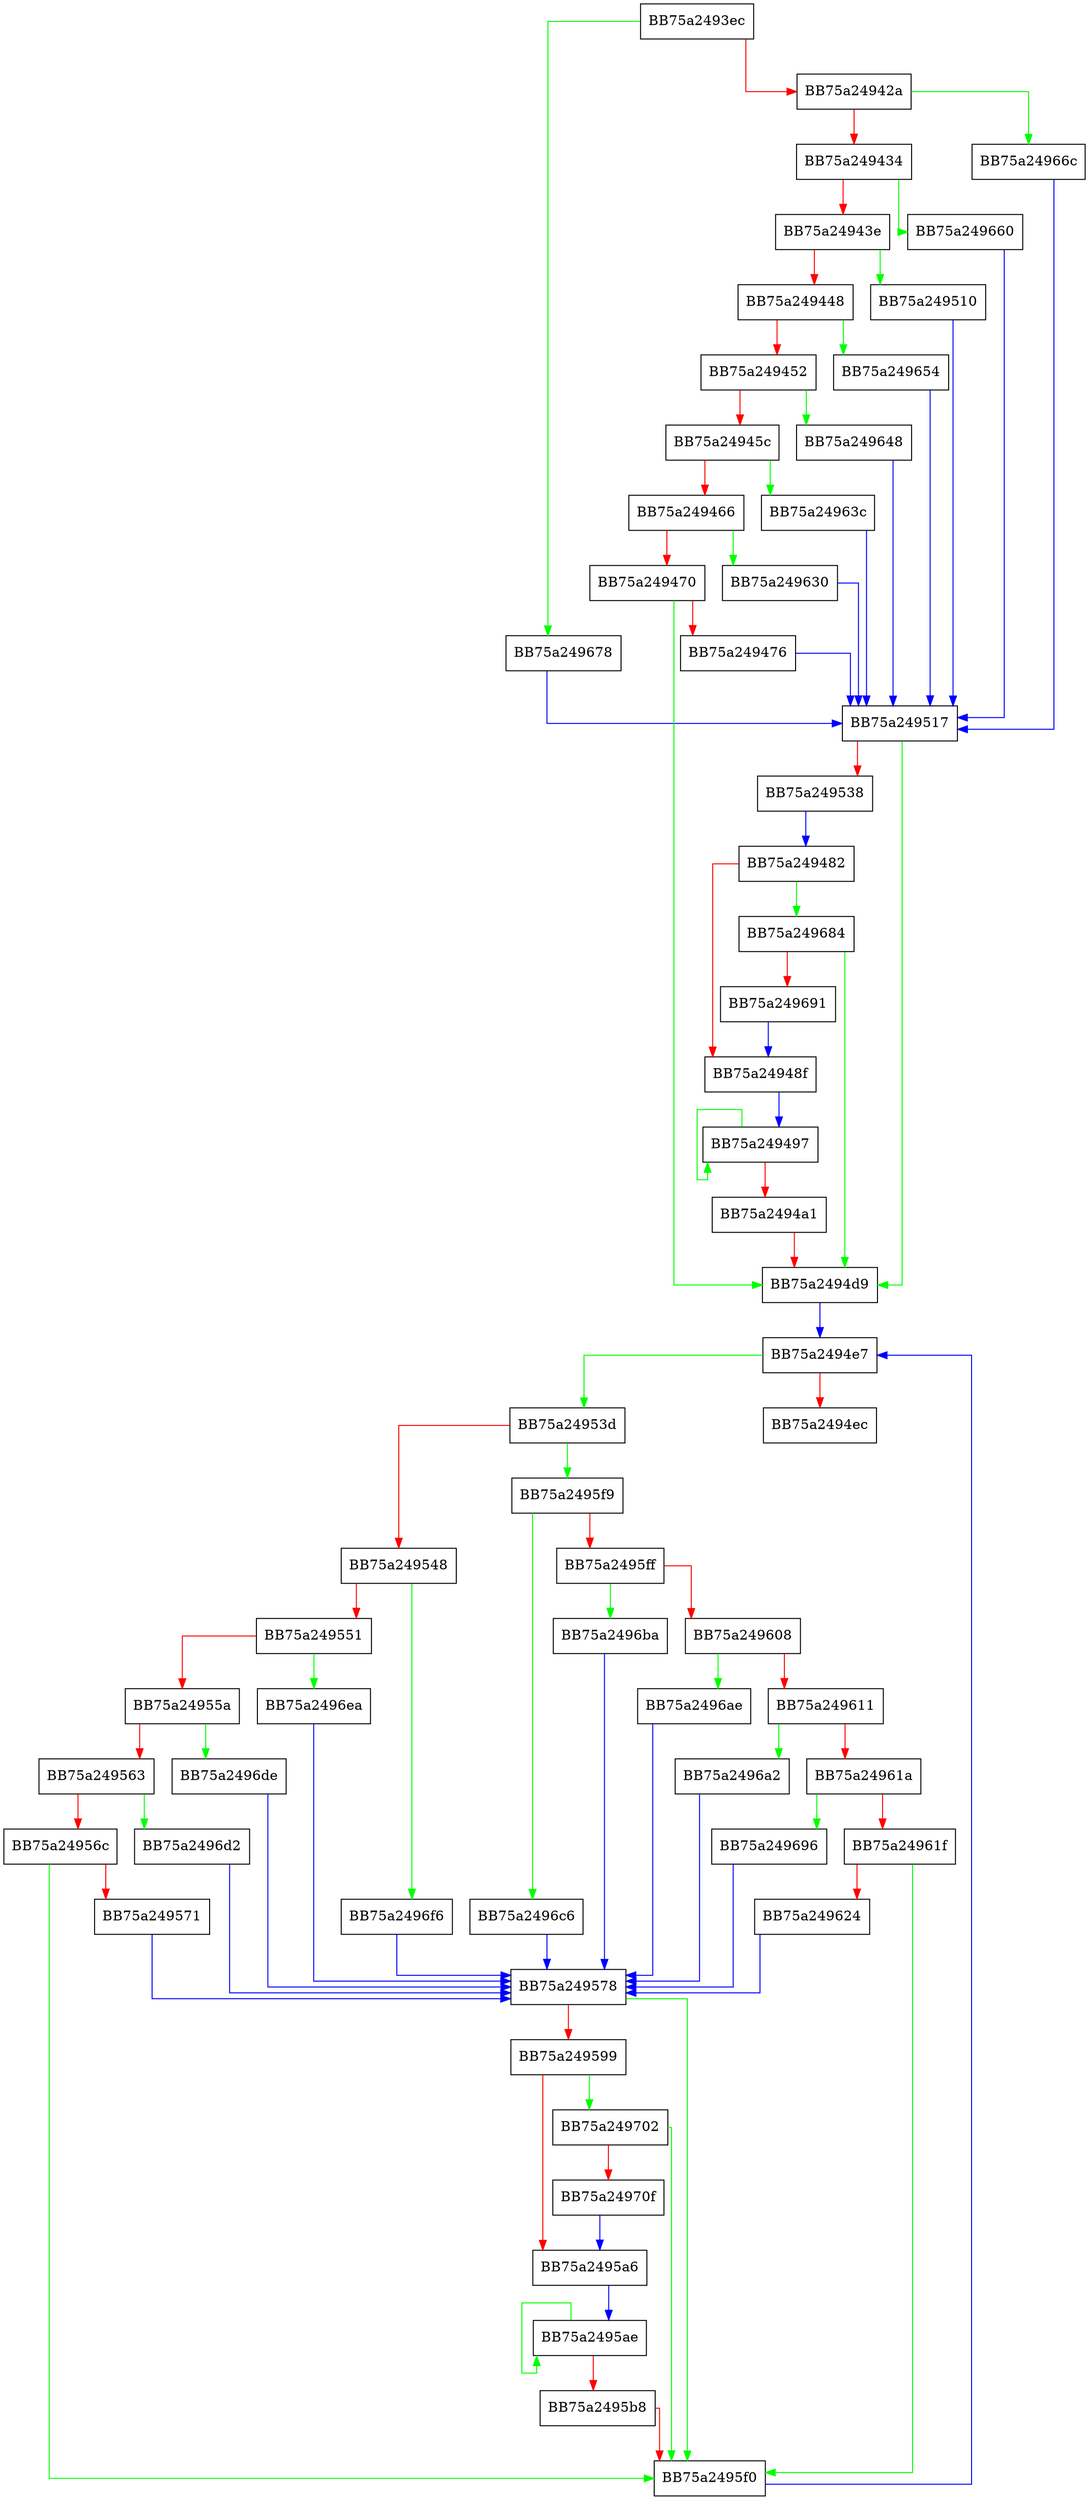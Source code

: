 digraph PLI_logInfo {
  node [shape="box"];
  graph [splines=ortho];
  BB75a2493ec -> BB75a249678 [color="green"];
  BB75a2493ec -> BB75a24942a [color="red"];
  BB75a24942a -> BB75a24966c [color="green"];
  BB75a24942a -> BB75a249434 [color="red"];
  BB75a249434 -> BB75a249660 [color="green"];
  BB75a249434 -> BB75a24943e [color="red"];
  BB75a24943e -> BB75a249510 [color="green"];
  BB75a24943e -> BB75a249448 [color="red"];
  BB75a249448 -> BB75a249654 [color="green"];
  BB75a249448 -> BB75a249452 [color="red"];
  BB75a249452 -> BB75a249648 [color="green"];
  BB75a249452 -> BB75a24945c [color="red"];
  BB75a24945c -> BB75a24963c [color="green"];
  BB75a24945c -> BB75a249466 [color="red"];
  BB75a249466 -> BB75a249630 [color="green"];
  BB75a249466 -> BB75a249470 [color="red"];
  BB75a249470 -> BB75a2494d9 [color="green"];
  BB75a249470 -> BB75a249476 [color="red"];
  BB75a249476 -> BB75a249517 [color="blue"];
  BB75a249482 -> BB75a249684 [color="green"];
  BB75a249482 -> BB75a24948f [color="red"];
  BB75a24948f -> BB75a249497 [color="blue"];
  BB75a249497 -> BB75a249497 [color="green"];
  BB75a249497 -> BB75a2494a1 [color="red"];
  BB75a2494a1 -> BB75a2494d9 [color="red"];
  BB75a2494d9 -> BB75a2494e7 [color="blue"];
  BB75a2494e7 -> BB75a24953d [color="green"];
  BB75a2494e7 -> BB75a2494ec [color="red"];
  BB75a249510 -> BB75a249517 [color="blue"];
  BB75a249517 -> BB75a2494d9 [color="green"];
  BB75a249517 -> BB75a249538 [color="red"];
  BB75a249538 -> BB75a249482 [color="blue"];
  BB75a24953d -> BB75a2495f9 [color="green"];
  BB75a24953d -> BB75a249548 [color="red"];
  BB75a249548 -> BB75a2496f6 [color="green"];
  BB75a249548 -> BB75a249551 [color="red"];
  BB75a249551 -> BB75a2496ea [color="green"];
  BB75a249551 -> BB75a24955a [color="red"];
  BB75a24955a -> BB75a2496de [color="green"];
  BB75a24955a -> BB75a249563 [color="red"];
  BB75a249563 -> BB75a2496d2 [color="green"];
  BB75a249563 -> BB75a24956c [color="red"];
  BB75a24956c -> BB75a2495f0 [color="green"];
  BB75a24956c -> BB75a249571 [color="red"];
  BB75a249571 -> BB75a249578 [color="blue"];
  BB75a249578 -> BB75a2495f0 [color="green"];
  BB75a249578 -> BB75a249599 [color="red"];
  BB75a249599 -> BB75a249702 [color="green"];
  BB75a249599 -> BB75a2495a6 [color="red"];
  BB75a2495a6 -> BB75a2495ae [color="blue"];
  BB75a2495ae -> BB75a2495ae [color="green"];
  BB75a2495ae -> BB75a2495b8 [color="red"];
  BB75a2495b8 -> BB75a2495f0 [color="red"];
  BB75a2495f0 -> BB75a2494e7 [color="blue"];
  BB75a2495f9 -> BB75a2496c6 [color="green"];
  BB75a2495f9 -> BB75a2495ff [color="red"];
  BB75a2495ff -> BB75a2496ba [color="green"];
  BB75a2495ff -> BB75a249608 [color="red"];
  BB75a249608 -> BB75a2496ae [color="green"];
  BB75a249608 -> BB75a249611 [color="red"];
  BB75a249611 -> BB75a2496a2 [color="green"];
  BB75a249611 -> BB75a24961a [color="red"];
  BB75a24961a -> BB75a249696 [color="green"];
  BB75a24961a -> BB75a24961f [color="red"];
  BB75a24961f -> BB75a2495f0 [color="green"];
  BB75a24961f -> BB75a249624 [color="red"];
  BB75a249624 -> BB75a249578 [color="blue"];
  BB75a249630 -> BB75a249517 [color="blue"];
  BB75a24963c -> BB75a249517 [color="blue"];
  BB75a249648 -> BB75a249517 [color="blue"];
  BB75a249654 -> BB75a249517 [color="blue"];
  BB75a249660 -> BB75a249517 [color="blue"];
  BB75a24966c -> BB75a249517 [color="blue"];
  BB75a249678 -> BB75a249517 [color="blue"];
  BB75a249684 -> BB75a2494d9 [color="green"];
  BB75a249684 -> BB75a249691 [color="red"];
  BB75a249691 -> BB75a24948f [color="blue"];
  BB75a249696 -> BB75a249578 [color="blue"];
  BB75a2496a2 -> BB75a249578 [color="blue"];
  BB75a2496ae -> BB75a249578 [color="blue"];
  BB75a2496ba -> BB75a249578 [color="blue"];
  BB75a2496c6 -> BB75a249578 [color="blue"];
  BB75a2496d2 -> BB75a249578 [color="blue"];
  BB75a2496de -> BB75a249578 [color="blue"];
  BB75a2496ea -> BB75a249578 [color="blue"];
  BB75a2496f6 -> BB75a249578 [color="blue"];
  BB75a249702 -> BB75a2495f0 [color="green"];
  BB75a249702 -> BB75a24970f [color="red"];
  BB75a24970f -> BB75a2495a6 [color="blue"];
}